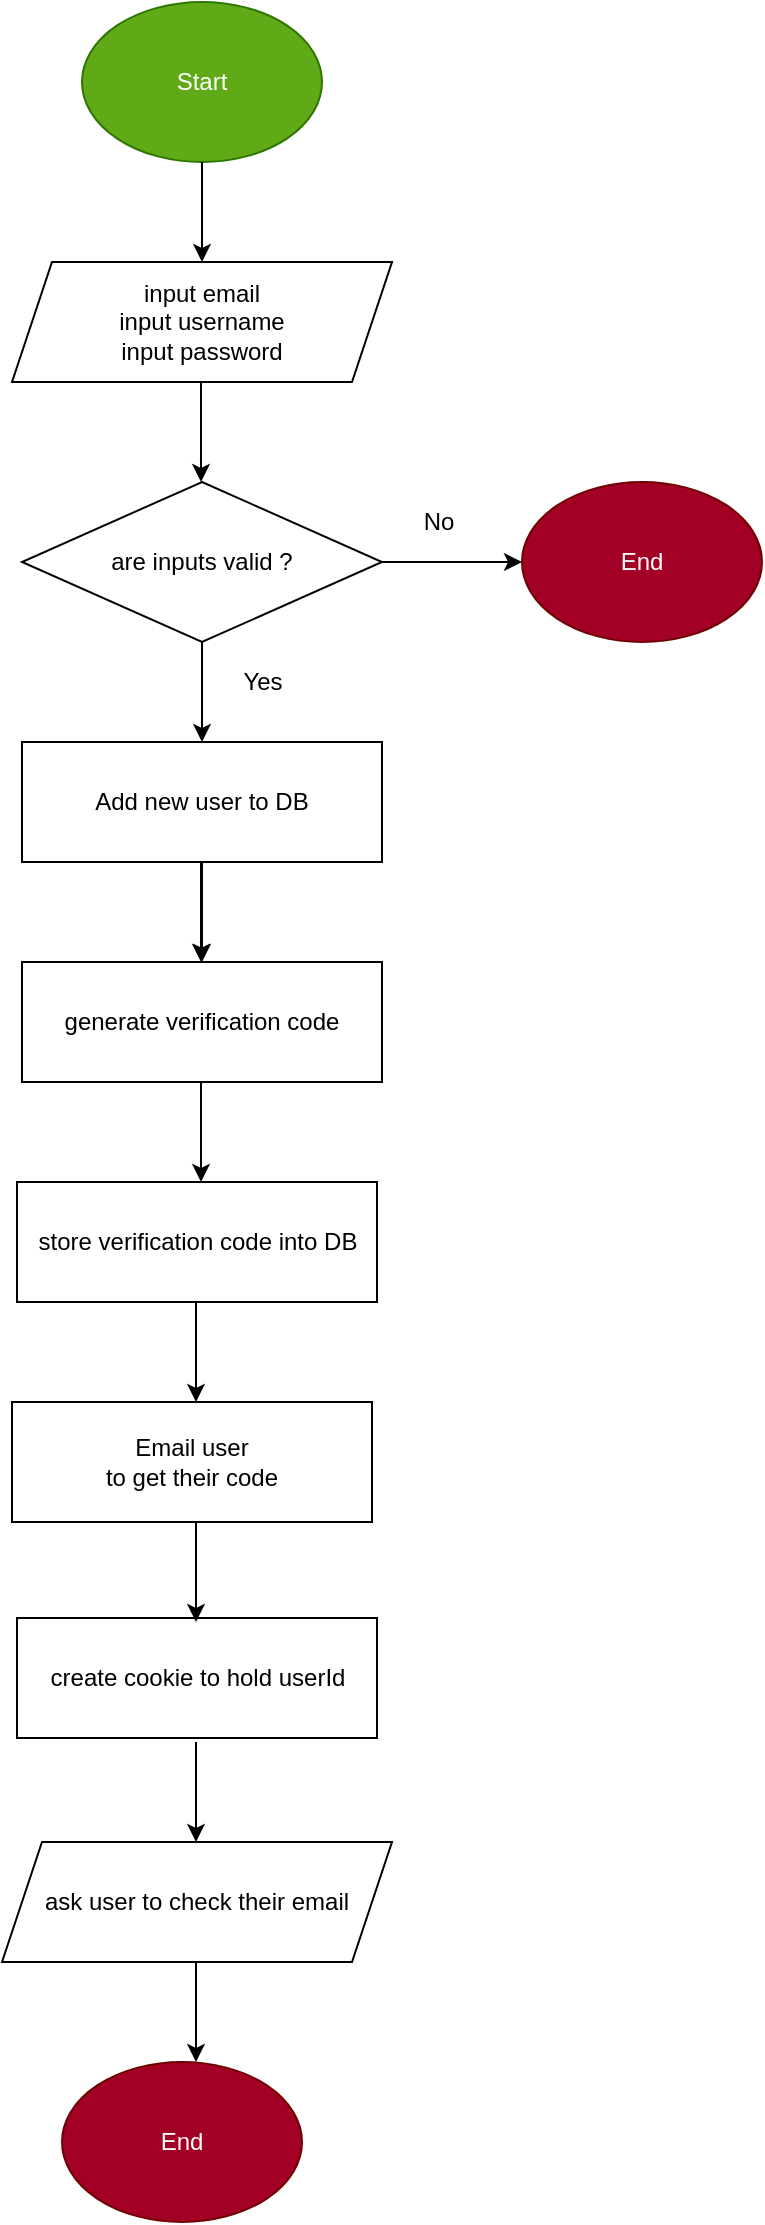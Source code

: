 <mxfile>
    <diagram id="nVeKRz94BgoC68fsEjCF" name="Page-1">
        <mxGraphModel dx="515" dy="702" grid="1" gridSize="12" guides="1" tooltips="1" connect="1" arrows="1" fold="1" page="1" pageScale="1" pageWidth="850" pageHeight="1100" math="0" shadow="0">
            <root>
                <mxCell id="0"/>
                <mxCell id="1" parent="0"/>
                <mxCell id="2" value="Start" style="ellipse;whiteSpace=wrap;html=1;fillColor=#60a917;fontColor=#ffffff;strokeColor=#2D7600;" parent="1" vertex="1">
                    <mxGeometry x="180" y="20" width="120" height="80" as="geometry"/>
                </mxCell>
                <mxCell id="3" value="input email&lt;br&gt;input username&lt;br&gt;input password" style="shape=parallelogram;perimeter=parallelogramPerimeter;whiteSpace=wrap;html=1;fixedSize=1;" parent="1" vertex="1">
                    <mxGeometry x="145" y="150" width="190" height="60" as="geometry"/>
                </mxCell>
                <mxCell id="4" value="are inputs valid ?" style="rhombus;whiteSpace=wrap;html=1;" parent="1" vertex="1">
                    <mxGeometry x="150" y="260" width="180" height="80" as="geometry"/>
                </mxCell>
                <mxCell id="5" value="End" style="ellipse;whiteSpace=wrap;html=1;fillColor=#a20025;fontColor=#ffffff;strokeColor=#6F0000;" parent="1" vertex="1">
                    <mxGeometry x="400" y="260" width="120" height="80" as="geometry"/>
                </mxCell>
                <mxCell id="30" value="" style="edgeStyle=none;html=1;" parent="1" source="6" target="7" edge="1">
                    <mxGeometry relative="1" as="geometry"/>
                </mxCell>
                <mxCell id="6" value="Add new user to DB" style="rounded=0;whiteSpace=wrap;html=1;" parent="1" vertex="1">
                    <mxGeometry x="150" y="390" width="180" height="60" as="geometry"/>
                </mxCell>
                <mxCell id="7" value="generate verification code" style="rounded=0;whiteSpace=wrap;html=1;" parent="1" vertex="1">
                    <mxGeometry x="150" y="500" width="180" height="60" as="geometry"/>
                </mxCell>
                <mxCell id="8" value="End" style="ellipse;whiteSpace=wrap;html=1;fillColor=#a20025;fontColor=#ffffff;strokeColor=#6F0000;" parent="1" vertex="1">
                    <mxGeometry x="170" y="1050" width="120" height="80" as="geometry"/>
                </mxCell>
                <mxCell id="9" value="Email user &lt;br&gt;to get their code" style="rounded=0;whiteSpace=wrap;html=1;" parent="1" vertex="1">
                    <mxGeometry x="145" y="720" width="180" height="60" as="geometry"/>
                </mxCell>
                <mxCell id="10" value="ask user to check their email" style="shape=parallelogram;perimeter=parallelogramPerimeter;whiteSpace=wrap;html=1;fixedSize=1;" parent="1" vertex="1">
                    <mxGeometry x="140" y="940" width="195" height="60" as="geometry"/>
                </mxCell>
                <mxCell id="11" value="" style="endArrow=classic;html=1;exitX=0.5;exitY=1;exitDx=0;exitDy=0;" parent="1" source="2" edge="1">
                    <mxGeometry width="50" height="50" relative="1" as="geometry">
                        <mxPoint x="239.5" y="110" as="sourcePoint"/>
                        <mxPoint x="240" y="150" as="targetPoint"/>
                    </mxGeometry>
                </mxCell>
                <mxCell id="27" value="" style="endArrow=classic;html=1;exitX=0.5;exitY=1;exitDx=0;exitDy=0;" parent="1" edge="1">
                    <mxGeometry width="50" height="50" relative="1" as="geometry">
                        <mxPoint x="239.5" y="210" as="sourcePoint"/>
                        <mxPoint x="239.5" y="260" as="targetPoint"/>
                    </mxGeometry>
                </mxCell>
                <mxCell id="28" value="" style="endArrow=classic;html=1;exitX=0.5;exitY=1;exitDx=0;exitDy=0;" parent="1" edge="1">
                    <mxGeometry width="50" height="50" relative="1" as="geometry">
                        <mxPoint x="240" y="340" as="sourcePoint"/>
                        <mxPoint x="240" y="390" as="targetPoint"/>
                    </mxGeometry>
                </mxCell>
                <mxCell id="29" value="" style="endArrow=classic;html=1;exitX=0.5;exitY=1;exitDx=0;exitDy=0;" parent="1" edge="1">
                    <mxGeometry width="50" height="50" relative="1" as="geometry">
                        <mxPoint x="239.5" y="450" as="sourcePoint"/>
                        <mxPoint x="239.5" y="500" as="targetPoint"/>
                    </mxGeometry>
                </mxCell>
                <mxCell id="31" value="" style="endArrow=classic;html=1;exitX=0.5;exitY=1;exitDx=0;exitDy=0;" parent="1" edge="1">
                    <mxGeometry width="50" height="50" relative="1" as="geometry">
                        <mxPoint x="239.5" y="560" as="sourcePoint"/>
                        <mxPoint x="239.5" y="610" as="targetPoint"/>
                    </mxGeometry>
                </mxCell>
                <mxCell id="32" value="" style="endArrow=classic;html=1;exitX=0.5;exitY=1;exitDx=0;exitDy=0;" parent="1" edge="1">
                    <mxGeometry width="50" height="50" relative="1" as="geometry">
                        <mxPoint x="237" y="890" as="sourcePoint"/>
                        <mxPoint x="237" y="940" as="targetPoint"/>
                    </mxGeometry>
                </mxCell>
                <mxCell id="33" value="" style="endArrow=classic;html=1;exitX=0.5;exitY=1;exitDx=0;exitDy=0;" parent="1" edge="1">
                    <mxGeometry width="50" height="50" relative="1" as="geometry">
                        <mxPoint x="237" y="1000" as="sourcePoint"/>
                        <mxPoint x="237" y="1050" as="targetPoint"/>
                    </mxGeometry>
                </mxCell>
                <mxCell id="34" value="" style="endArrow=classic;html=1;exitX=1;exitY=0.5;exitDx=0;exitDy=0;entryX=0;entryY=0.5;entryDx=0;entryDy=0;" parent="1" source="4" target="5" edge="1">
                    <mxGeometry width="50" height="50" relative="1" as="geometry">
                        <mxPoint x="350" y="280" as="sourcePoint"/>
                        <mxPoint x="350" y="330" as="targetPoint"/>
                    </mxGeometry>
                </mxCell>
                <mxCell id="35" value="Yes" style="text;html=1;resizable=0;autosize=1;align=center;verticalAlign=middle;points=[];fillColor=none;strokeColor=none;rounded=0;" parent="1" vertex="1">
                    <mxGeometry x="250" y="350" width="40" height="20" as="geometry"/>
                </mxCell>
                <mxCell id="36" value="No" style="text;html=1;resizable=0;autosize=1;align=center;verticalAlign=middle;points=[];fillColor=none;strokeColor=none;rounded=0;" parent="1" vertex="1">
                    <mxGeometry x="342.5" y="270" width="30" height="20" as="geometry"/>
                </mxCell>
                <mxCell id="37" value="create cookie to hold userId" style="rounded=0;whiteSpace=wrap;html=1;" parent="1" vertex="1">
                    <mxGeometry x="147.5" y="828" width="180" height="60" as="geometry"/>
                </mxCell>
                <mxCell id="38" value="" style="endArrow=classic;html=1;exitX=0.5;exitY=1;exitDx=0;exitDy=0;" parent="1" edge="1">
                    <mxGeometry width="50" height="50" relative="1" as="geometry">
                        <mxPoint x="237" y="780" as="sourcePoint"/>
                        <mxPoint x="237" y="830" as="targetPoint"/>
                    </mxGeometry>
                </mxCell>
                <mxCell id="39" value="store verification code into DB" style="rounded=0;whiteSpace=wrap;html=1;" vertex="1" parent="1">
                    <mxGeometry x="147.5" y="610" width="180" height="60" as="geometry"/>
                </mxCell>
                <mxCell id="40" value="" style="endArrow=classic;html=1;exitX=0.5;exitY=1;exitDx=0;exitDy=0;" edge="1" parent="1">
                    <mxGeometry width="50" height="50" relative="1" as="geometry">
                        <mxPoint x="237" y="670" as="sourcePoint"/>
                        <mxPoint x="237" y="720" as="targetPoint"/>
                    </mxGeometry>
                </mxCell>
            </root>
        </mxGraphModel>
    </diagram>
</mxfile>